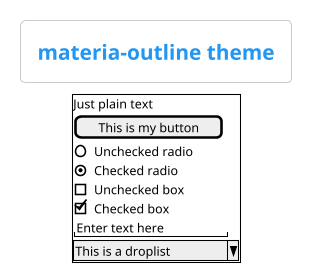 ' Do not edit
' Theme Gallery
' autogenerated by script
'
@startsalt
!theme materia-outline
title materia-outline theme
{+
  Just plain text
  [This is my button]
  ()  Unchecked radio
  (X) Checked radio
  []  Unchecked box
  [X] Checked box
  "Enter text here   "
  ^This is a droplist^
}
@endsalt